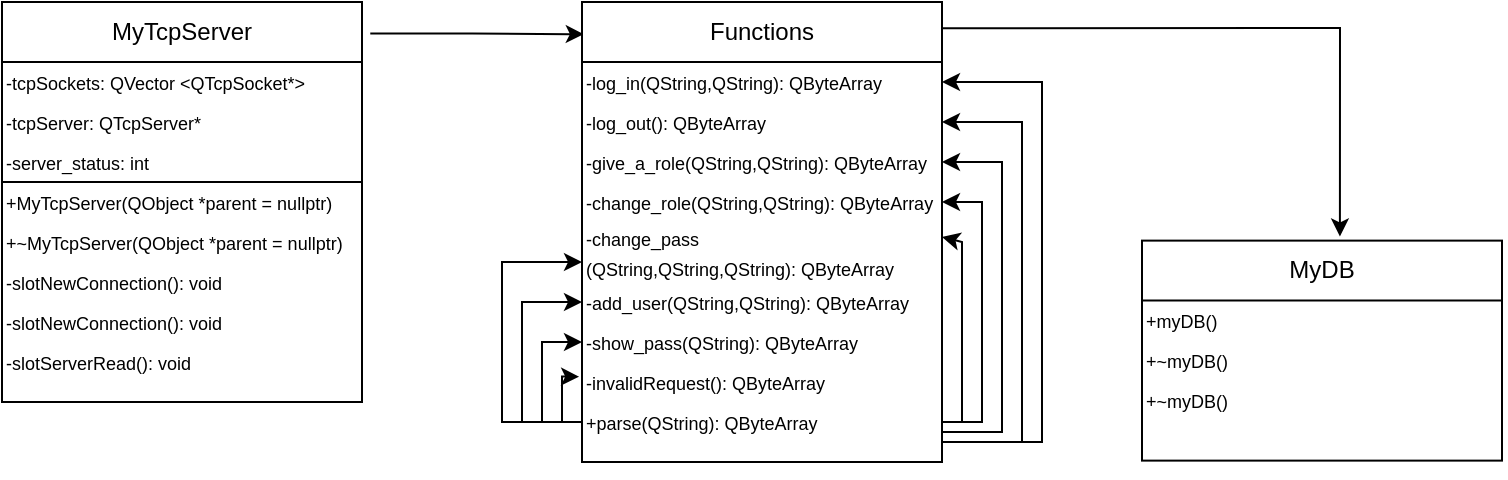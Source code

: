 <mxfile version="21.0.10" type="github">
  <diagram name="Страница 1" id="dRjgoa4rpJ9UiCOQdd4B">
    <mxGraphModel dx="795" dy="494" grid="1" gridSize="10" guides="1" tooltips="1" connect="1" arrows="1" fold="1" page="1" pageScale="1" pageWidth="827" pageHeight="1169" math="0" shadow="0">
      <root>
        <mxCell id="0" />
        <mxCell id="1" parent="0" />
        <mxCell id="6dEHQS1TqkIKJZpqLqtC-43" style="edgeStyle=orthogonalEdgeStyle;rounded=0;orthogonalLoop=1;jettySize=auto;html=1;entryX=0.005;entryY=0.07;entryDx=0;entryDy=0;entryPerimeter=0;exitX=1.023;exitY=0.079;exitDx=0;exitDy=0;exitPerimeter=0;" edge="1" parent="1" source="6dEHQS1TqkIKJZpqLqtC-1" target="6dEHQS1TqkIKJZpqLqtC-19">
          <mxGeometry relative="1" as="geometry" />
        </mxCell>
        <mxCell id="6dEHQS1TqkIKJZpqLqtC-1" value="" style="rounded=0;whiteSpace=wrap;html=1;" vertex="1" parent="1">
          <mxGeometry x="10" y="10" width="180" height="200" as="geometry" />
        </mxCell>
        <mxCell id="6dEHQS1TqkIKJZpqLqtC-7" value="MyTcpServer" style="text;html=1;strokeColor=none;fillColor=none;align=center;verticalAlign=middle;whiteSpace=wrap;rounded=0;" vertex="1" parent="1">
          <mxGeometry x="30" y="10" width="140" height="30" as="geometry" />
        </mxCell>
        <mxCell id="6dEHQS1TqkIKJZpqLqtC-8" value="&lt;font style=&quot;font-size: 9px;&quot;&gt;+MyTcpServer(QObject *parent = nullptr)&lt;/font&gt;" style="text;html=1;strokeColor=none;fillColor=none;align=left;verticalAlign=middle;whiteSpace=wrap;rounded=0;" vertex="1" parent="1">
          <mxGeometry x="10" y="100" width="180" height="20" as="geometry" />
        </mxCell>
        <mxCell id="6dEHQS1TqkIKJZpqLqtC-9" value="&lt;font style=&quot;font-size: 9px;&quot;&gt;-tcpSockets: QVector&amp;nbsp;&amp;lt;QTcpSocket*&amp;gt;&amp;nbsp;&lt;/font&gt;" style="text;html=1;strokeColor=none;fillColor=none;align=left;verticalAlign=middle;whiteSpace=wrap;rounded=0;" vertex="1" parent="1">
          <mxGeometry x="10" y="40" width="180" height="20" as="geometry" />
        </mxCell>
        <mxCell id="6dEHQS1TqkIKJZpqLqtC-10" value="" style="endArrow=none;html=1;rounded=0;exitX=0;exitY=0;exitDx=0;exitDy=0;" edge="1" parent="1" source="6dEHQS1TqkIKJZpqLqtC-9">
          <mxGeometry width="50" height="50" relative="1" as="geometry">
            <mxPoint x="60" y="-10" as="sourcePoint" />
            <mxPoint x="190" y="40" as="targetPoint" />
          </mxGeometry>
        </mxCell>
        <mxCell id="6dEHQS1TqkIKJZpqLqtC-12" value="&lt;font style=&quot;font-size: 9px;&quot;&gt;-tcpServer:&amp;nbsp;QTcpServer*&lt;/font&gt;" style="text;html=1;strokeColor=none;fillColor=none;align=left;verticalAlign=middle;whiteSpace=wrap;rounded=0;" vertex="1" parent="1">
          <mxGeometry x="10" y="60" width="180" height="20" as="geometry" />
        </mxCell>
        <mxCell id="6dEHQS1TqkIKJZpqLqtC-13" value="&lt;div style=&quot;&quot;&gt;&lt;font style=&quot;background-color: initial; font-size: 9px;&quot;&gt;-server_status&lt;/font&gt;&lt;span style=&quot;background-color: initial; font-size: 9px;&quot;&gt;: int&lt;/span&gt;&lt;/div&gt;" style="text;html=1;strokeColor=none;fillColor=none;align=left;verticalAlign=middle;whiteSpace=wrap;rounded=0;" vertex="1" parent="1">
          <mxGeometry x="10" y="80" width="180" height="20" as="geometry" />
        </mxCell>
        <mxCell id="6dEHQS1TqkIKJZpqLqtC-14" value="" style="endArrow=none;html=1;rounded=0;exitX=0;exitY=0.124;exitDx=0;exitDy=0;exitPerimeter=0;" edge="1" parent="1">
          <mxGeometry width="50" height="50" relative="1" as="geometry">
            <mxPoint x="10" y="100" as="sourcePoint" />
            <mxPoint x="190" y="100" as="targetPoint" />
          </mxGeometry>
        </mxCell>
        <mxCell id="6dEHQS1TqkIKJZpqLqtC-15" value="&lt;font style=&quot;font-size: 9px;&quot;&gt;+~MyTcpServer(QObject *parent = nullptr)&lt;/font&gt;" style="text;html=1;strokeColor=none;fillColor=none;align=left;verticalAlign=middle;whiteSpace=wrap;rounded=0;" vertex="1" parent="1">
          <mxGeometry x="10" y="120" width="180" height="20" as="geometry" />
        </mxCell>
        <mxCell id="6dEHQS1TqkIKJZpqLqtC-16" value="&lt;font style=&quot;font-size: 9px;&quot;&gt;-slotNewConnection(): void&lt;/font&gt;" style="text;html=1;strokeColor=none;fillColor=none;align=left;verticalAlign=middle;whiteSpace=wrap;rounded=0;" vertex="1" parent="1">
          <mxGeometry x="10" y="140" width="180" height="20" as="geometry" />
        </mxCell>
        <mxCell id="6dEHQS1TqkIKJZpqLqtC-17" value="&lt;font style=&quot;font-size: 9px;&quot;&gt;-slotNewConnection(): void&lt;/font&gt;" style="text;html=1;strokeColor=none;fillColor=none;align=left;verticalAlign=middle;whiteSpace=wrap;rounded=0;" vertex="1" parent="1">
          <mxGeometry x="10" y="160" width="180" height="20" as="geometry" />
        </mxCell>
        <mxCell id="6dEHQS1TqkIKJZpqLqtC-18" value="&lt;font style=&quot;font-size: 9px;&quot;&gt;-slotServerRead(): void&lt;/font&gt;" style="text;html=1;strokeColor=none;fillColor=none;align=left;verticalAlign=middle;whiteSpace=wrap;rounded=0;" vertex="1" parent="1">
          <mxGeometry x="10" y="180" width="180" height="20" as="geometry" />
        </mxCell>
        <mxCell id="6dEHQS1TqkIKJZpqLqtC-19" value="" style="rounded=0;whiteSpace=wrap;html=1;" vertex="1" parent="1">
          <mxGeometry x="300" y="10" width="180" height="230" as="geometry" />
        </mxCell>
        <mxCell id="6dEHQS1TqkIKJZpqLqtC-20" value="Functions" style="text;html=1;strokeColor=none;fillColor=none;align=center;verticalAlign=middle;whiteSpace=wrap;rounded=0;" vertex="1" parent="1">
          <mxGeometry x="320" y="10" width="140" height="30" as="geometry" />
        </mxCell>
        <mxCell id="6dEHQS1TqkIKJZpqLqtC-23" value="" style="endArrow=none;html=1;rounded=0;exitX=0;exitY=0;exitDx=0;exitDy=0;" edge="1" parent="1">
          <mxGeometry width="50" height="50" relative="1" as="geometry">
            <mxPoint x="300.0" y="40" as="sourcePoint" />
            <mxPoint x="480" y="40" as="targetPoint" />
          </mxGeometry>
        </mxCell>
        <mxCell id="6dEHQS1TqkIKJZpqLqtC-28" value="&lt;font style=&quot;font-size: 9px;&quot;&gt;-log_in(QString,QString):&amp;nbsp;QByteArray&lt;/font&gt;" style="text;html=1;strokeColor=none;fillColor=none;align=left;verticalAlign=middle;whiteSpace=wrap;rounded=0;" vertex="1" parent="1">
          <mxGeometry x="300" y="40" width="180" height="20" as="geometry" />
        </mxCell>
        <mxCell id="6dEHQS1TqkIKJZpqLqtC-35" value="&lt;font style=&quot;font-size: 9px;&quot;&gt;-log_out():&amp;nbsp;QByteArray&lt;/font&gt;" style="text;html=1;strokeColor=none;fillColor=none;align=left;verticalAlign=middle;whiteSpace=wrap;rounded=0;" vertex="1" parent="1">
          <mxGeometry x="300" y="60" width="180" height="20" as="geometry" />
        </mxCell>
        <mxCell id="6dEHQS1TqkIKJZpqLqtC-36" value="&lt;font style=&quot;font-size: 9px;&quot;&gt;-give_a_role(QString,QString):&amp;nbsp;QByteArray&lt;/font&gt;" style="text;html=1;strokeColor=none;fillColor=none;align=left;verticalAlign=middle;whiteSpace=wrap;rounded=0;" vertex="1" parent="1">
          <mxGeometry x="300" y="80" width="180" height="20" as="geometry" />
        </mxCell>
        <mxCell id="6dEHQS1TqkIKJZpqLqtC-37" value="&lt;font style=&quot;font-size: 9px;&quot;&gt;-change_role(QString,QString):&amp;nbsp;QByteArray&lt;/font&gt;" style="text;html=1;strokeColor=none;fillColor=none;align=left;verticalAlign=middle;whiteSpace=wrap;rounded=0;" vertex="1" parent="1">
          <mxGeometry x="300" y="100" width="180" height="20" as="geometry" />
        </mxCell>
        <mxCell id="6dEHQS1TqkIKJZpqLqtC-38" value="&lt;font style=&quot;font-size: 9px;&quot;&gt;-change_pass (QString,QString,QString&lt;span style=&quot;background-color: initial;&quot;&gt;):&amp;nbsp;QByteArray&lt;/span&gt;&lt;br&gt;&lt;/font&gt;" style="text;html=1;strokeColor=none;fillColor=none;align=left;verticalAlign=middle;whiteSpace=wrap;rounded=0;" vertex="1" parent="1">
          <mxGeometry x="300" y="120" width="180" height="30" as="geometry" />
        </mxCell>
        <mxCell id="6dEHQS1TqkIKJZpqLqtC-39" value="&lt;font style=&quot;font-size: 9px;&quot;&gt;-add_user(QString,QString):&amp;nbsp;QByteArray&lt;/font&gt;" style="text;html=1;strokeColor=none;fillColor=none;align=left;verticalAlign=middle;whiteSpace=wrap;rounded=0;" vertex="1" parent="1">
          <mxGeometry x="300" y="150" width="180" height="20" as="geometry" />
        </mxCell>
        <mxCell id="6dEHQS1TqkIKJZpqLqtC-40" value="&lt;font style=&quot;font-size: 9px;&quot;&gt;-show_pass(QString):&amp;nbsp;QByteArray&lt;/font&gt;" style="text;html=1;strokeColor=none;fillColor=none;align=left;verticalAlign=middle;whiteSpace=wrap;rounded=0;" vertex="1" parent="1">
          <mxGeometry x="300" y="170" width="180" height="20" as="geometry" />
        </mxCell>
        <mxCell id="6dEHQS1TqkIKJZpqLqtC-41" value="&lt;font style=&quot;font-size: 9px;&quot;&gt;-invalidRequest():&amp;nbsp;QByteArray&lt;/font&gt;" style="text;html=1;strokeColor=none;fillColor=none;align=left;verticalAlign=middle;whiteSpace=wrap;rounded=0;" vertex="1" parent="1">
          <mxGeometry x="300" y="190" width="180" height="20" as="geometry" />
        </mxCell>
        <mxCell id="6dEHQS1TqkIKJZpqLqtC-72" style="edgeStyle=orthogonalEdgeStyle;rounded=0;orthogonalLoop=1;jettySize=auto;html=1;entryX=-0.008;entryY=0.367;entryDx=0;entryDy=0;entryPerimeter=0;exitX=0;exitY=0.5;exitDx=0;exitDy=0;" edge="1" parent="1" source="6dEHQS1TqkIKJZpqLqtC-42" target="6dEHQS1TqkIKJZpqLqtC-41">
          <mxGeometry relative="1" as="geometry">
            <mxPoint x="290" y="230" as="sourcePoint" />
            <Array as="points">
              <mxPoint x="290" y="220" />
              <mxPoint x="290" y="197" />
            </Array>
          </mxGeometry>
        </mxCell>
        <mxCell id="6dEHQS1TqkIKJZpqLqtC-42" value="&lt;font style=&quot;font-size: 9px;&quot;&gt;+parse(QString):&amp;nbsp;QByteArray&lt;/font&gt;" style="text;html=1;strokeColor=none;fillColor=none;align=left;verticalAlign=middle;whiteSpace=wrap;rounded=0;" vertex="1" parent="1">
          <mxGeometry x="300" y="210" width="180" height="20" as="geometry" />
        </mxCell>
        <mxCell id="6dEHQS1TqkIKJZpqLqtC-57" value="" style="rounded=0;whiteSpace=wrap;html=1;" vertex="1" parent="1">
          <mxGeometry x="580" y="129.31" width="180" height="110" as="geometry" />
        </mxCell>
        <mxCell id="6dEHQS1TqkIKJZpqLqtC-58" value="MyDB" style="text;html=1;strokeColor=none;fillColor=none;align=center;verticalAlign=middle;whiteSpace=wrap;rounded=0;" vertex="1" parent="1">
          <mxGeometry x="600" y="129.31" width="140" height="30" as="geometry" />
        </mxCell>
        <mxCell id="6dEHQS1TqkIKJZpqLqtC-59" value="" style="endArrow=none;html=1;rounded=0;exitX=0;exitY=0;exitDx=0;exitDy=0;" edge="1" parent="1">
          <mxGeometry width="50" height="50" relative="1" as="geometry">
            <mxPoint x="580.0" y="159.31" as="sourcePoint" />
            <mxPoint x="760" y="159.31" as="targetPoint" />
          </mxGeometry>
        </mxCell>
        <mxCell id="6dEHQS1TqkIKJZpqLqtC-60" value="&lt;font style=&quot;font-size: 9px;&quot;&gt;+myDB()&lt;/font&gt;" style="text;html=1;strokeColor=none;fillColor=none;align=left;verticalAlign=middle;whiteSpace=wrap;rounded=0;" vertex="1" parent="1">
          <mxGeometry x="580" y="159.31" width="180" height="20" as="geometry" />
        </mxCell>
        <mxCell id="6dEHQS1TqkIKJZpqLqtC-61" value="&lt;font style=&quot;font-size: 9px;&quot;&gt;+~myDB()&lt;/font&gt;" style="text;html=1;strokeColor=none;fillColor=none;align=left;verticalAlign=middle;whiteSpace=wrap;rounded=0;" vertex="1" parent="1">
          <mxGeometry x="580" y="179.31" width="180" height="20" as="geometry" />
        </mxCell>
        <mxCell id="6dEHQS1TqkIKJZpqLqtC-69" value="&lt;font style=&quot;font-size: 9px;&quot;&gt;+~myDB()&lt;/font&gt;" style="text;html=1;strokeColor=none;fillColor=none;align=left;verticalAlign=middle;whiteSpace=wrap;rounded=0;" vertex="1" parent="1">
          <mxGeometry x="580" y="199.31" width="180" height="20" as="geometry" />
        </mxCell>
        <mxCell id="6dEHQS1TqkIKJZpqLqtC-70" style="edgeStyle=orthogonalEdgeStyle;rounded=0;orthogonalLoop=1;jettySize=auto;html=1;exitX=0.5;exitY=1;exitDx=0;exitDy=0;" edge="1" parent="1" source="6dEHQS1TqkIKJZpqLqtC-57" target="6dEHQS1TqkIKJZpqLqtC-57">
          <mxGeometry relative="1" as="geometry" />
        </mxCell>
        <mxCell id="6dEHQS1TqkIKJZpqLqtC-73" value="" style="endArrow=classic;html=1;rounded=0;exitX=0;exitY=0.5;exitDx=0;exitDy=0;entryX=0;entryY=0.5;entryDx=0;entryDy=0;" edge="1" parent="1" source="6dEHQS1TqkIKJZpqLqtC-42" target="6dEHQS1TqkIKJZpqLqtC-40">
          <mxGeometry width="50" height="50" relative="1" as="geometry">
            <mxPoint x="270" y="220" as="sourcePoint" />
            <mxPoint x="320" y="170" as="targetPoint" />
            <Array as="points">
              <mxPoint x="280" y="220" />
              <mxPoint x="280" y="180" />
            </Array>
          </mxGeometry>
        </mxCell>
        <mxCell id="6dEHQS1TqkIKJZpqLqtC-76" value="" style="endArrow=classic;html=1;rounded=0;exitX=0;exitY=0.5;exitDx=0;exitDy=0;entryX=0;entryY=0.5;entryDx=0;entryDy=0;" edge="1" parent="1" source="6dEHQS1TqkIKJZpqLqtC-42" target="6dEHQS1TqkIKJZpqLqtC-39">
          <mxGeometry width="50" height="50" relative="1" as="geometry">
            <mxPoint x="270" y="170" as="sourcePoint" />
            <mxPoint x="220" y="220" as="targetPoint" />
            <Array as="points">
              <mxPoint x="270" y="220" />
              <mxPoint x="270" y="160" />
            </Array>
          </mxGeometry>
        </mxCell>
        <mxCell id="6dEHQS1TqkIKJZpqLqtC-77" value="" style="endArrow=classic;html=1;rounded=0;entryX=0;entryY=0.667;entryDx=0;entryDy=0;entryPerimeter=0;" edge="1" parent="1" target="6dEHQS1TqkIKJZpqLqtC-38">
          <mxGeometry width="50" height="50" relative="1" as="geometry">
            <mxPoint x="300" y="220" as="sourcePoint" />
            <mxPoint x="250" y="130" as="targetPoint" />
            <Array as="points">
              <mxPoint x="260" y="220" />
              <mxPoint x="260" y="140" />
            </Array>
          </mxGeometry>
        </mxCell>
        <mxCell id="6dEHQS1TqkIKJZpqLqtC-79" value="" style="endArrow=classic;html=1;rounded=0;exitX=1;exitY=0.5;exitDx=0;exitDy=0;entryX=1;entryY=0.25;entryDx=0;entryDy=0;" edge="1" parent="1" source="6dEHQS1TqkIKJZpqLqtC-42" target="6dEHQS1TqkIKJZpqLqtC-38">
          <mxGeometry width="50" height="50" relative="1" as="geometry">
            <mxPoint x="500" y="170" as="sourcePoint" />
            <mxPoint x="550" y="120" as="targetPoint" />
            <Array as="points">
              <mxPoint x="490" y="220" />
              <mxPoint x="490" y="130" />
            </Array>
          </mxGeometry>
        </mxCell>
        <mxCell id="6dEHQS1TqkIKJZpqLqtC-80" value="" style="endArrow=classic;html=1;rounded=0;entryX=1;entryY=0.5;entryDx=0;entryDy=0;exitX=1;exitY=0.5;exitDx=0;exitDy=0;" edge="1" parent="1" source="6dEHQS1TqkIKJZpqLqtC-42" target="6dEHQS1TqkIKJZpqLqtC-37">
          <mxGeometry width="50" height="50" relative="1" as="geometry">
            <mxPoint x="500" y="220" as="sourcePoint" />
            <mxPoint x="530" y="110" as="targetPoint" />
            <Array as="points">
              <mxPoint x="500" y="220" />
              <mxPoint x="500" y="110" />
            </Array>
          </mxGeometry>
        </mxCell>
        <mxCell id="6dEHQS1TqkIKJZpqLqtC-81" value="" style="endArrow=classic;html=1;rounded=0;entryX=1;entryY=0.5;entryDx=0;entryDy=0;exitX=1;exitY=0.75;exitDx=0;exitDy=0;" edge="1" parent="1" source="6dEHQS1TqkIKJZpqLqtC-42" target="6dEHQS1TqkIKJZpqLqtC-36">
          <mxGeometry width="50" height="50" relative="1" as="geometry">
            <mxPoint x="490" y="150" as="sourcePoint" />
            <mxPoint x="540" y="100" as="targetPoint" />
            <Array as="points">
              <mxPoint x="510" y="225" />
              <mxPoint x="510" y="90" />
            </Array>
          </mxGeometry>
        </mxCell>
        <mxCell id="6dEHQS1TqkIKJZpqLqtC-82" value="" style="endArrow=classic;html=1;rounded=0;entryX=1;entryY=0.5;entryDx=0;entryDy=0;" edge="1" parent="1" target="6dEHQS1TqkIKJZpqLqtC-35">
          <mxGeometry width="50" height="50" relative="1" as="geometry">
            <mxPoint x="480" y="230" as="sourcePoint" />
            <mxPoint x="530" y="65" as="targetPoint" />
            <Array as="points">
              <mxPoint x="520" y="230" />
              <mxPoint x="520" y="70" />
            </Array>
          </mxGeometry>
        </mxCell>
        <mxCell id="6dEHQS1TqkIKJZpqLqtC-84" value="" style="endArrow=classic;html=1;rounded=0;entryX=1;entryY=0.5;entryDx=0;entryDy=0;exitX=1;exitY=1;exitDx=0;exitDy=0;" edge="1" parent="1" source="6dEHQS1TqkIKJZpqLqtC-42" target="6dEHQS1TqkIKJZpqLqtC-28">
          <mxGeometry width="50" height="50" relative="1" as="geometry">
            <mxPoint x="510" y="110" as="sourcePoint" />
            <mxPoint x="560" y="60" as="targetPoint" />
            <Array as="points">
              <mxPoint x="530" y="230" />
              <mxPoint x="530" y="50" />
            </Array>
          </mxGeometry>
        </mxCell>
        <mxCell id="6dEHQS1TqkIKJZpqLqtC-87" value="" style="endArrow=classic;html=1;rounded=0;exitX=1.002;exitY=0.057;exitDx=0;exitDy=0;exitPerimeter=0;entryX=0.564;entryY=-0.07;entryDx=0;entryDy=0;entryPerimeter=0;" edge="1" parent="1" source="6dEHQS1TqkIKJZpqLqtC-19" target="6dEHQS1TqkIKJZpqLqtC-58">
          <mxGeometry width="50" height="50" relative="1" as="geometry">
            <mxPoint x="450" y="60" as="sourcePoint" />
            <mxPoint x="500" y="10" as="targetPoint" />
            <Array as="points">
              <mxPoint x="679" y="23" />
            </Array>
          </mxGeometry>
        </mxCell>
      </root>
    </mxGraphModel>
  </diagram>
</mxfile>
